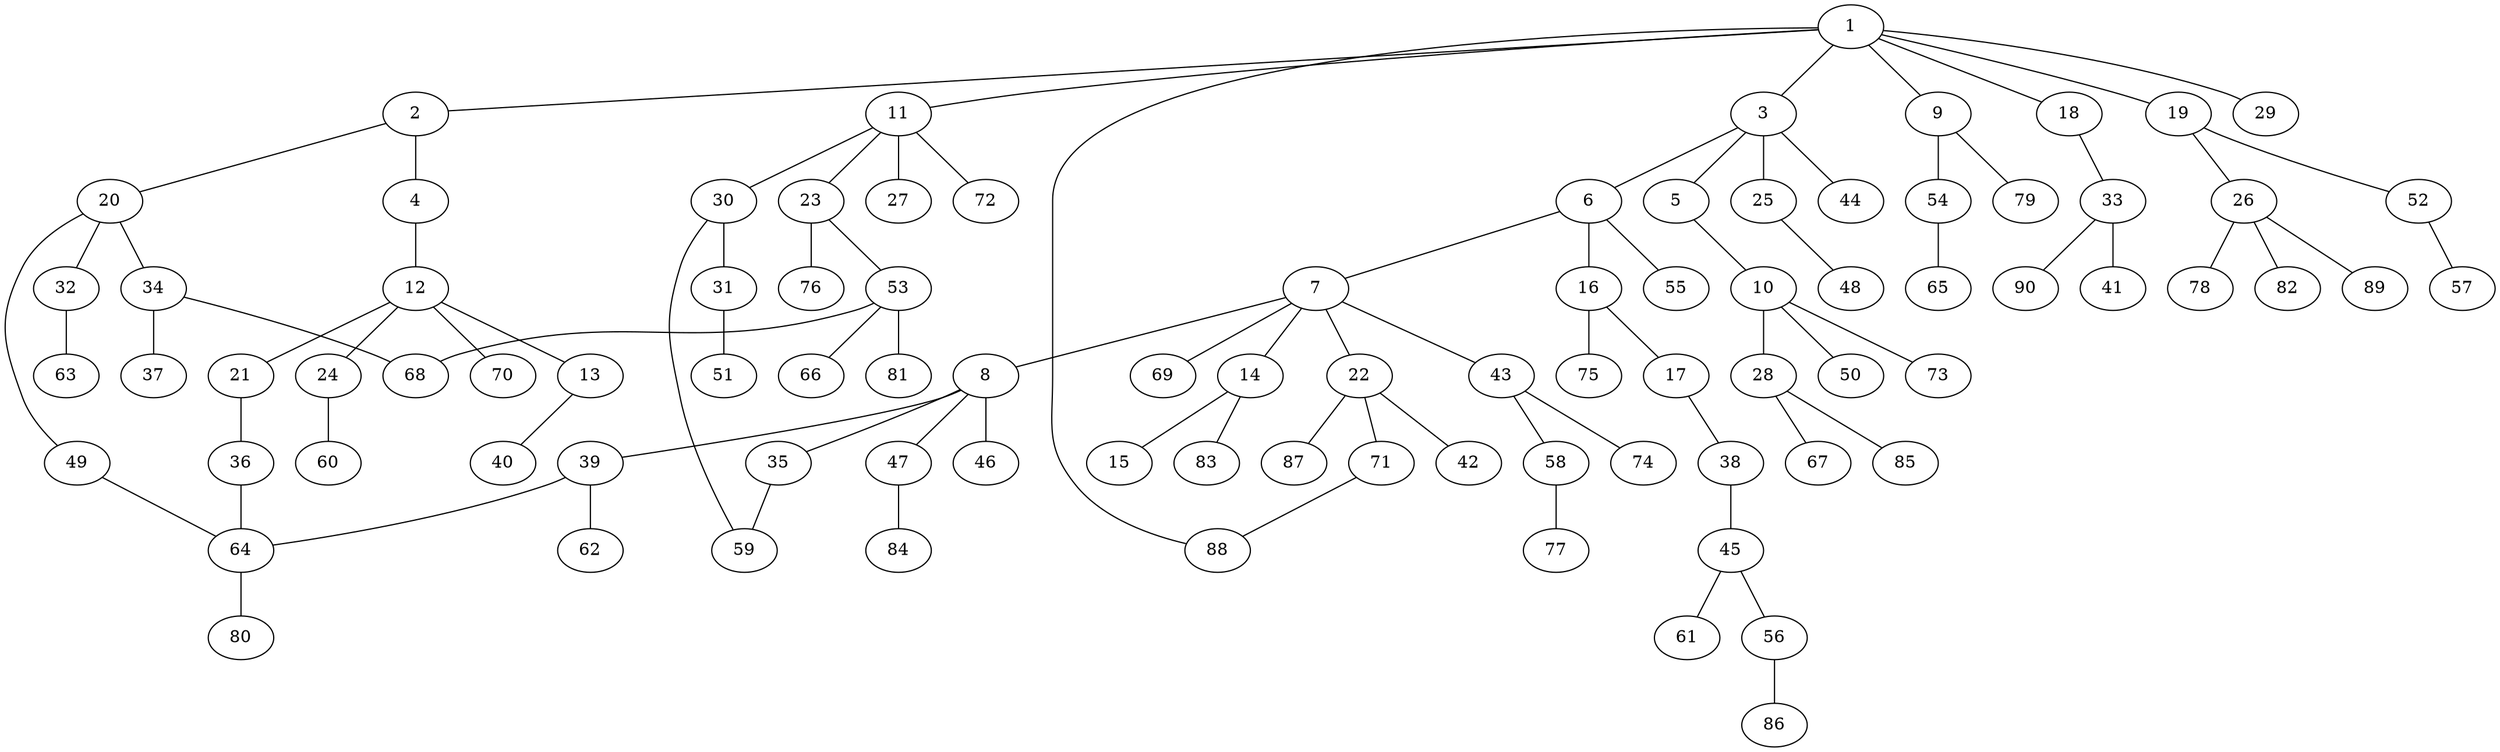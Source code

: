 graph graphname {1--2
1--3
1--9
1--11
1--18
1--19
1--29
1--88
2--4
2--20
3--5
3--6
3--25
3--44
4--12
5--10
6--7
6--16
6--55
7--8
7--14
7--22
7--43
7--69
8--35
8--39
8--46
8--47
9--54
9--79
10--28
10--50
10--73
11--23
11--27
11--30
11--72
12--13
12--21
12--24
12--70
13--40
14--15
14--83
16--17
16--75
17--38
18--33
19--26
19--52
20--32
20--34
20--49
21--36
22--42
22--71
22--87
23--53
23--76
24--60
25--48
26--78
26--82
26--89
28--67
28--85
30--31
30--59
31--51
32--63
33--41
33--90
34--37
34--68
35--59
36--64
38--45
39--62
39--64
43--58
43--74
45--56
45--61
47--84
49--64
52--57
53--66
53--68
53--81
54--65
56--86
58--77
64--80
71--88
}
